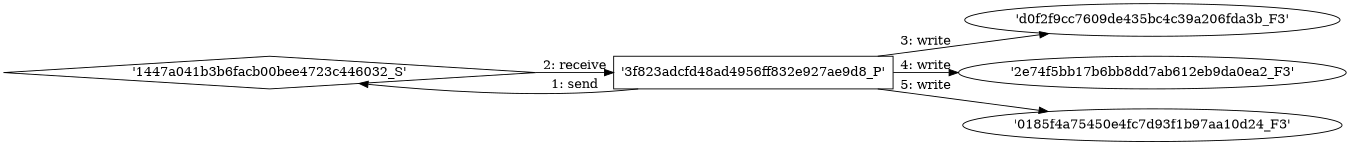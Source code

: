 digraph "D:\Learning\Paper\apt\基于CTI的攻击预警\Dataset\攻击图\ASGfromALLCTI\VTchromizer version 1.1.dot" {
rankdir="LR"
size="9"
fixedsize="false"
splines="true"
nodesep=0.3
ranksep=0
fontsize=10
overlap="scalexy"
engine= "neato"
	"'1447a041b3b6facb00bee4723c446032_S'" [node_type=Socket shape=diamond]
	"'3f823adcfd48ad4956ff832e927ae9d8_P'" [node_type=Process shape=box]
	"'3f823adcfd48ad4956ff832e927ae9d8_P'" -> "'1447a041b3b6facb00bee4723c446032_S'" [label="1: send"]
	"'1447a041b3b6facb00bee4723c446032_S'" -> "'3f823adcfd48ad4956ff832e927ae9d8_P'" [label="2: receive"]
	"'d0f2f9cc7609de435bc4c39a206fda3b_F3'" [node_type=file shape=ellipse]
	"'3f823adcfd48ad4956ff832e927ae9d8_P'" [node_type=Process shape=box]
	"'3f823adcfd48ad4956ff832e927ae9d8_P'" -> "'d0f2f9cc7609de435bc4c39a206fda3b_F3'" [label="3: write"]
	"'2e74f5bb17b6bb8dd7ab612eb9da0ea2_F3'" [node_type=file shape=ellipse]
	"'3f823adcfd48ad4956ff832e927ae9d8_P'" [node_type=Process shape=box]
	"'3f823adcfd48ad4956ff832e927ae9d8_P'" -> "'2e74f5bb17b6bb8dd7ab612eb9da0ea2_F3'" [label="4: write"]
	"'0185f4a75450e4fc7d93f1b97aa10d24_F3'" [node_type=file shape=ellipse]
	"'3f823adcfd48ad4956ff832e927ae9d8_P'" [node_type=Process shape=box]
	"'3f823adcfd48ad4956ff832e927ae9d8_P'" -> "'0185f4a75450e4fc7d93f1b97aa10d24_F3'" [label="5: write"]
}
